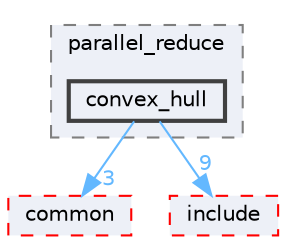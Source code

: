 digraph "external/taskflow/3rd-party/tbb/examples/parallel_reduce/convex_hull"
{
 // LATEX_PDF_SIZE
  bgcolor="transparent";
  edge [fontname=Helvetica,fontsize=10,labelfontname=Helvetica,labelfontsize=10];
  node [fontname=Helvetica,fontsize=10,shape=box,height=0.2,width=0.4];
  compound=true
  subgraph clusterdir_06a89a44378afb7102d679565b511c5b {
    graph [ bgcolor="#edf0f7", pencolor="grey50", label="parallel_reduce", fontname=Helvetica,fontsize=10 style="filled,dashed", URL="dir_06a89a44378afb7102d679565b511c5b.html",tooltip=""]
  dir_06525466766b53952ca1707b36879c82 [label="convex_hull", fillcolor="#edf0f7", color="grey25", style="filled,bold", URL="dir_06525466766b53952ca1707b36879c82.html",tooltip=""];
  }
  dir_54703c436fa5ff1ab20c927331cf8a3a [label="common", fillcolor="#edf0f7", color="red", style="filled,dashed", URL="dir_54703c436fa5ff1ab20c927331cf8a3a.html",tooltip=""];
  dir_9a108c806b4257aefe6c62ce1f799fad [label="include", fillcolor="#edf0f7", color="red", style="filled,dashed", URL="dir_9a108c806b4257aefe6c62ce1f799fad.html",tooltip=""];
  dir_06525466766b53952ca1707b36879c82->dir_54703c436fa5ff1ab20c927331cf8a3a [headlabel="3", labeldistance=1.5 headhref="dir_000163_000148.html" href="dir_000163_000148.html" color="steelblue1" fontcolor="steelblue1"];
  dir_06525466766b53952ca1707b36879c82->dir_9a108c806b4257aefe6c62ce1f799fad [headlabel="9", labeldistance=1.5 headhref="dir_000163_000389.html" href="dir_000163_000389.html" color="steelblue1" fontcolor="steelblue1"];
}
